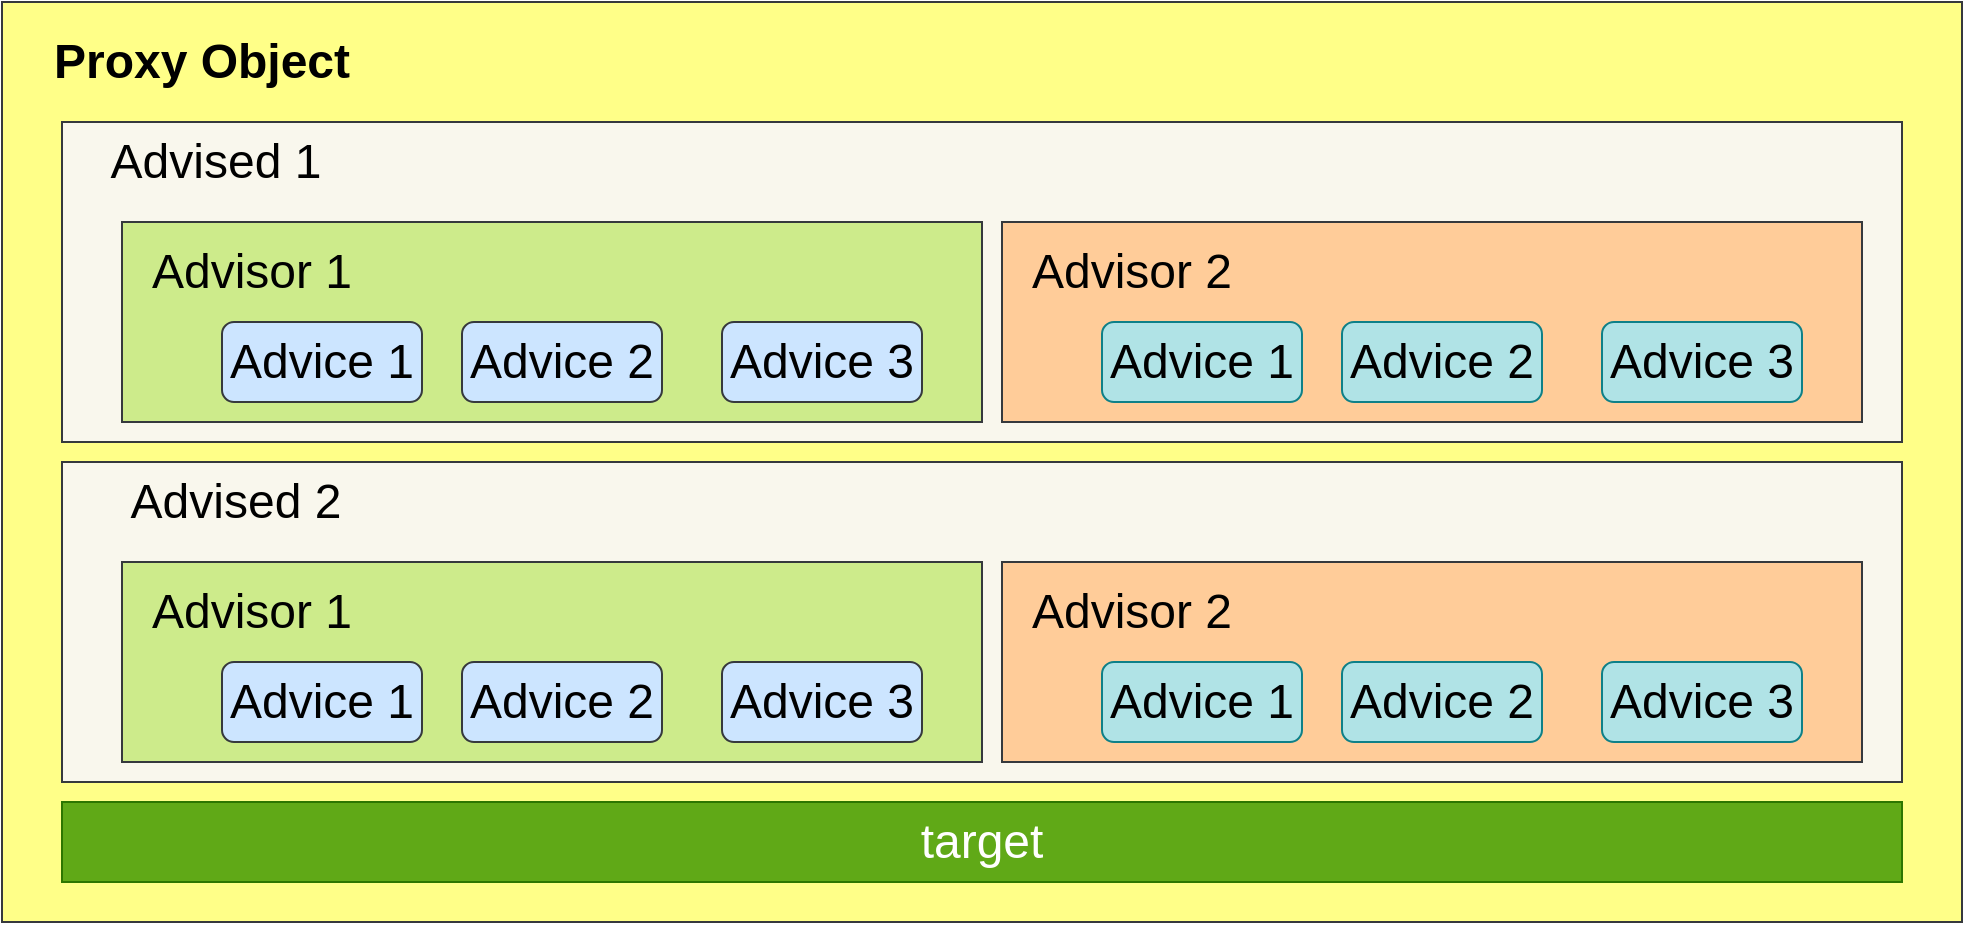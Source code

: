 <mxfile version="20.8.20" type="github">
  <diagram name="第 1 页" id="ARzHX-9ly3W4_VBs6L68">
    <mxGraphModel dx="1418" dy="740" grid="1" gridSize="10" guides="1" tooltips="1" connect="1" arrows="1" fold="1" page="1" pageScale="1" pageWidth="827" pageHeight="1169" math="0" shadow="0">
      <root>
        <mxCell id="0" />
        <mxCell id="1" parent="0" />
        <mxCell id="3sBMbdfUlUZQCqw2dq3I-40" value="" style="rounded=0;whiteSpace=wrap;html=1;fontSize=24;fillColor=#ffff88;strokeColor=#36393d;" vertex="1" parent="1">
          <mxGeometry x="40" y="30" width="980" height="460" as="geometry" />
        </mxCell>
        <mxCell id="3sBMbdfUlUZQCqw2dq3I-1" value="&lt;font style=&quot;font-size: 24px;&quot;&gt;target&lt;/font&gt;" style="rounded=0;whiteSpace=wrap;html=1;fillColor=#60a917;fontColor=#ffffff;strokeColor=#2D7600;" vertex="1" parent="1">
          <mxGeometry x="70" y="430" width="920" height="40" as="geometry" />
        </mxCell>
        <mxCell id="3sBMbdfUlUZQCqw2dq3I-14" value="" style="rounded=0;whiteSpace=wrap;html=1;fontSize=24;fillColor=#f9f7ed;strokeColor=#36393d;" vertex="1" parent="1">
          <mxGeometry x="70" y="90" width="920" height="160" as="geometry" />
        </mxCell>
        <mxCell id="3sBMbdfUlUZQCqw2dq3I-7" value="" style="rounded=0;whiteSpace=wrap;html=1;fontSize=24;fillColor=#cdeb8b;strokeColor=#36393d;" vertex="1" parent="1">
          <mxGeometry x="100" y="140" width="430" height="100" as="geometry" />
        </mxCell>
        <mxCell id="3sBMbdfUlUZQCqw2dq3I-8" value="Advisor 1" style="text;html=1;strokeColor=none;fillColor=none;align=center;verticalAlign=middle;whiteSpace=wrap;rounded=0;fontSize=24;" vertex="1" parent="1">
          <mxGeometry x="110" y="150" width="110" height="30" as="geometry" />
        </mxCell>
        <mxCell id="3sBMbdfUlUZQCqw2dq3I-9" value="Advice 1" style="rounded=1;whiteSpace=wrap;html=1;fontSize=24;fillColor=#cce5ff;strokeColor=#36393d;" vertex="1" parent="1">
          <mxGeometry x="150" y="190" width="100" height="40" as="geometry" />
        </mxCell>
        <mxCell id="3sBMbdfUlUZQCqw2dq3I-10" value="Advice 2" style="rounded=1;whiteSpace=wrap;html=1;fontSize=24;fillColor=#cce5ff;strokeColor=#36393d;" vertex="1" parent="1">
          <mxGeometry x="270" y="190" width="100" height="40" as="geometry" />
        </mxCell>
        <mxCell id="3sBMbdfUlUZQCqw2dq3I-11" value="Advice 3" style="rounded=1;whiteSpace=wrap;html=1;fontSize=24;fillColor=#cce5ff;strokeColor=#36393d;" vertex="1" parent="1">
          <mxGeometry x="400" y="190" width="100" height="40" as="geometry" />
        </mxCell>
        <mxCell id="3sBMbdfUlUZQCqw2dq3I-13" value="&lt;b&gt;Proxy Object&lt;/b&gt;" style="text;html=1;strokeColor=none;fillColor=none;align=center;verticalAlign=middle;whiteSpace=wrap;rounded=0;fontSize=24;" vertex="1" parent="1">
          <mxGeometry x="50" y="40" width="180" height="40" as="geometry" />
        </mxCell>
        <mxCell id="3sBMbdfUlUZQCqw2dq3I-15" value="Advised 1" style="text;html=1;strokeColor=none;fillColor=none;align=center;verticalAlign=middle;whiteSpace=wrap;rounded=0;fontSize=24;" vertex="1" parent="1">
          <mxGeometry x="84" y="90" width="126" height="40" as="geometry" />
        </mxCell>
        <mxCell id="3sBMbdfUlUZQCqw2dq3I-2" value="" style="rounded=0;whiteSpace=wrap;html=1;fontSize=24;fillColor=#ffcc99;strokeColor=#36393d;" vertex="1" parent="1">
          <mxGeometry x="540" y="140" width="430" height="100" as="geometry" />
        </mxCell>
        <mxCell id="3sBMbdfUlUZQCqw2dq3I-3" value="Advisor 2" style="text;html=1;strokeColor=none;fillColor=none;align=center;verticalAlign=middle;whiteSpace=wrap;rounded=0;fontSize=24;" vertex="1" parent="1">
          <mxGeometry x="550" y="150" width="110" height="30" as="geometry" />
        </mxCell>
        <mxCell id="3sBMbdfUlUZQCqw2dq3I-4" value="Advice 1" style="rounded=1;whiteSpace=wrap;html=1;fontSize=24;fillColor=#b0e3e6;strokeColor=#0e8088;" vertex="1" parent="1">
          <mxGeometry x="590" y="190" width="100" height="40" as="geometry" />
        </mxCell>
        <mxCell id="3sBMbdfUlUZQCqw2dq3I-5" value="Advice 2" style="rounded=1;whiteSpace=wrap;html=1;fontSize=24;fillColor=#b0e3e6;strokeColor=#0e8088;" vertex="1" parent="1">
          <mxGeometry x="710" y="190" width="100" height="40" as="geometry" />
        </mxCell>
        <mxCell id="3sBMbdfUlUZQCqw2dq3I-6" value="Advice 3" style="rounded=1;whiteSpace=wrap;html=1;fontSize=24;fillColor=#b0e3e6;strokeColor=#0e8088;" vertex="1" parent="1">
          <mxGeometry x="840" y="190" width="100" height="40" as="geometry" />
        </mxCell>
        <mxCell id="3sBMbdfUlUZQCqw2dq3I-28" value="" style="rounded=0;whiteSpace=wrap;html=1;fontSize=24;fillColor=#f9f7ed;strokeColor=#36393d;" vertex="1" parent="1">
          <mxGeometry x="70" y="260" width="920" height="160" as="geometry" />
        </mxCell>
        <mxCell id="3sBMbdfUlUZQCqw2dq3I-29" value="" style="rounded=0;whiteSpace=wrap;html=1;fontSize=24;fillColor=#cdeb8b;strokeColor=#36393d;" vertex="1" parent="1">
          <mxGeometry x="100" y="310" width="430" height="100" as="geometry" />
        </mxCell>
        <mxCell id="3sBMbdfUlUZQCqw2dq3I-30" value="Advisor 1" style="text;html=1;strokeColor=none;fillColor=none;align=center;verticalAlign=middle;whiteSpace=wrap;rounded=0;fontSize=24;" vertex="1" parent="1">
          <mxGeometry x="110" y="320" width="110" height="30" as="geometry" />
        </mxCell>
        <mxCell id="3sBMbdfUlUZQCqw2dq3I-31" value="Advice 1" style="rounded=1;whiteSpace=wrap;html=1;fontSize=24;fillColor=#cce5ff;strokeColor=#36393d;" vertex="1" parent="1">
          <mxGeometry x="150" y="360" width="100" height="40" as="geometry" />
        </mxCell>
        <mxCell id="3sBMbdfUlUZQCqw2dq3I-32" value="Advice 2" style="rounded=1;whiteSpace=wrap;html=1;fontSize=24;fillColor=#cce5ff;strokeColor=#36393d;" vertex="1" parent="1">
          <mxGeometry x="270" y="360" width="100" height="40" as="geometry" />
        </mxCell>
        <mxCell id="3sBMbdfUlUZQCqw2dq3I-33" value="Advice 3" style="rounded=1;whiteSpace=wrap;html=1;fontSize=24;fillColor=#cce5ff;strokeColor=#36393d;" vertex="1" parent="1">
          <mxGeometry x="400" y="360" width="100" height="40" as="geometry" />
        </mxCell>
        <mxCell id="3sBMbdfUlUZQCqw2dq3I-34" value="Advised 2" style="text;html=1;strokeColor=none;fillColor=none;align=center;verticalAlign=middle;whiteSpace=wrap;rounded=0;fontSize=24;" vertex="1" parent="1">
          <mxGeometry x="84" y="260" width="146" height="40" as="geometry" />
        </mxCell>
        <mxCell id="3sBMbdfUlUZQCqw2dq3I-35" value="" style="rounded=0;whiteSpace=wrap;html=1;fontSize=24;fillColor=#ffcc99;strokeColor=#36393d;" vertex="1" parent="1">
          <mxGeometry x="540" y="310" width="430" height="100" as="geometry" />
        </mxCell>
        <mxCell id="3sBMbdfUlUZQCqw2dq3I-36" value="Advisor 2" style="text;html=1;strokeColor=none;fillColor=none;align=center;verticalAlign=middle;whiteSpace=wrap;rounded=0;fontSize=24;" vertex="1" parent="1">
          <mxGeometry x="550" y="320" width="110" height="30" as="geometry" />
        </mxCell>
        <mxCell id="3sBMbdfUlUZQCqw2dq3I-37" value="Advice 1" style="rounded=1;whiteSpace=wrap;html=1;fontSize=24;fillColor=#b0e3e6;strokeColor=#0e8088;" vertex="1" parent="1">
          <mxGeometry x="590" y="360" width="100" height="40" as="geometry" />
        </mxCell>
        <mxCell id="3sBMbdfUlUZQCqw2dq3I-38" value="Advice 2" style="rounded=1;whiteSpace=wrap;html=1;fontSize=24;fillColor=#b0e3e6;strokeColor=#0e8088;" vertex="1" parent="1">
          <mxGeometry x="710" y="360" width="100" height="40" as="geometry" />
        </mxCell>
        <mxCell id="3sBMbdfUlUZQCqw2dq3I-39" value="Advice 3" style="rounded=1;whiteSpace=wrap;html=1;fontSize=24;fillColor=#b0e3e6;strokeColor=#0e8088;" vertex="1" parent="1">
          <mxGeometry x="840" y="360" width="100" height="40" as="geometry" />
        </mxCell>
      </root>
    </mxGraphModel>
  </diagram>
</mxfile>
